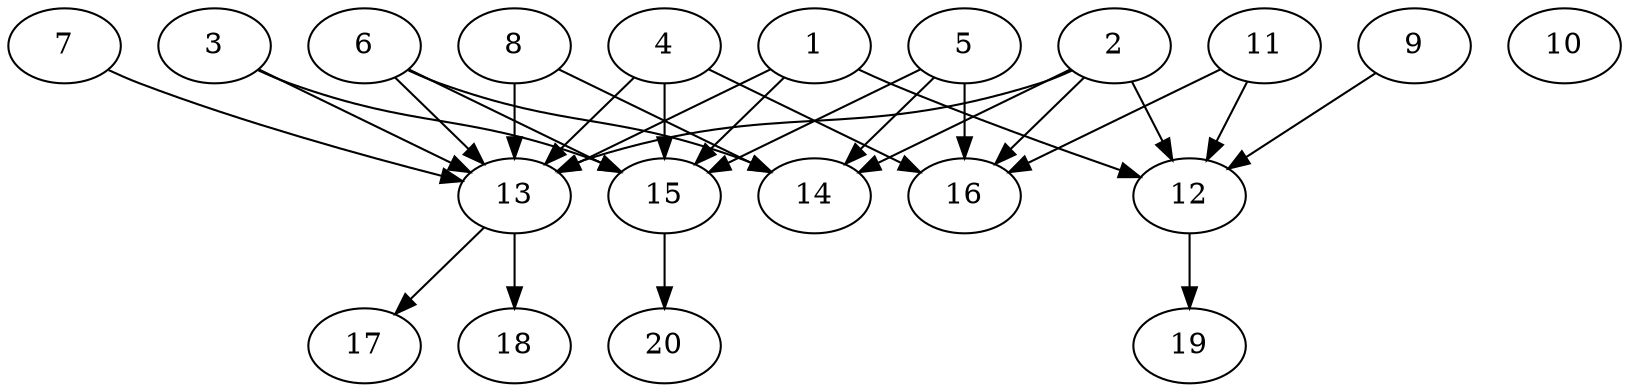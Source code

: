 // DAG automatically generated by daggen at Tue Jul 23 14:25:45 2019
// ./daggen --dot -n 20 --ccr 0.3 --fat 0.7 --regular 0.5 --density 0.6 --mindata 5242880 --maxdata 52428800 
digraph G {
  1 [size="83042987", alpha="0.09", expect_size="24912896"] 
  1 -> 12 [size ="24912896"]
  1 -> 13 [size ="24912896"]
  1 -> 15 [size ="24912896"]
  2 [size="147770027", alpha="0.01", expect_size="44331008"] 
  2 -> 12 [size ="44331008"]
  2 -> 13 [size ="44331008"]
  2 -> 14 [size ="44331008"]
  2 -> 16 [size ="44331008"]
  3 [size="124101973", alpha="0.17", expect_size="37230592"] 
  3 -> 13 [size ="37230592"]
  3 -> 15 [size ="37230592"]
  4 [size="99099307", alpha="0.08", expect_size="29729792"] 
  4 -> 13 [size ="29729792"]
  4 -> 15 [size ="29729792"]
  4 -> 16 [size ="29729792"]
  5 [size="157876907", alpha="0.11", expect_size="47363072"] 
  5 -> 14 [size ="47363072"]
  5 -> 15 [size ="47363072"]
  5 -> 16 [size ="47363072"]
  6 [size="141110613", alpha="0.00", expect_size="42333184"] 
  6 -> 13 [size ="42333184"]
  6 -> 14 [size ="42333184"]
  6 -> 15 [size ="42333184"]
  7 [size="133406720", alpha="0.14", expect_size="40022016"] 
  7 -> 13 [size ="40022016"]
  8 [size="137308160", alpha="0.13", expect_size="41192448"] 
  8 -> 13 [size ="41192448"]
  8 -> 14 [size ="41192448"]
  9 [size="164683093", alpha="0.08", expect_size="49404928"] 
  9 -> 12 [size ="49404928"]
  10 [size="90518187", alpha="0.11", expect_size="27155456"] 
  11 [size="132468053", alpha="0.13", expect_size="39740416"] 
  11 -> 12 [size ="39740416"]
  11 -> 16 [size ="39740416"]
  12 [size="48940373", alpha="0.02", expect_size="14682112"] 
  12 -> 19 [size ="14682112"]
  13 [size="53445973", alpha="0.15", expect_size="16033792"] 
  13 -> 17 [size ="16033792"]
  13 -> 18 [size ="16033792"]
  14 [size="28276053", alpha="0.17", expect_size="8482816"] 
  15 [size="91149653", alpha="0.09", expect_size="27344896"] 
  15 -> 20 [size ="27344896"]
  16 [size="173861547", alpha="0.05", expect_size="52158464"] 
  17 [size="18404693", alpha="0.00", expect_size="5521408"] 
  18 [size="128361813", alpha="0.03", expect_size="38508544"] 
  19 [size="76820480", alpha="0.01", expect_size="23046144"] 
  20 [size="136932693", alpha="0.17", expect_size="41079808"] 
}
